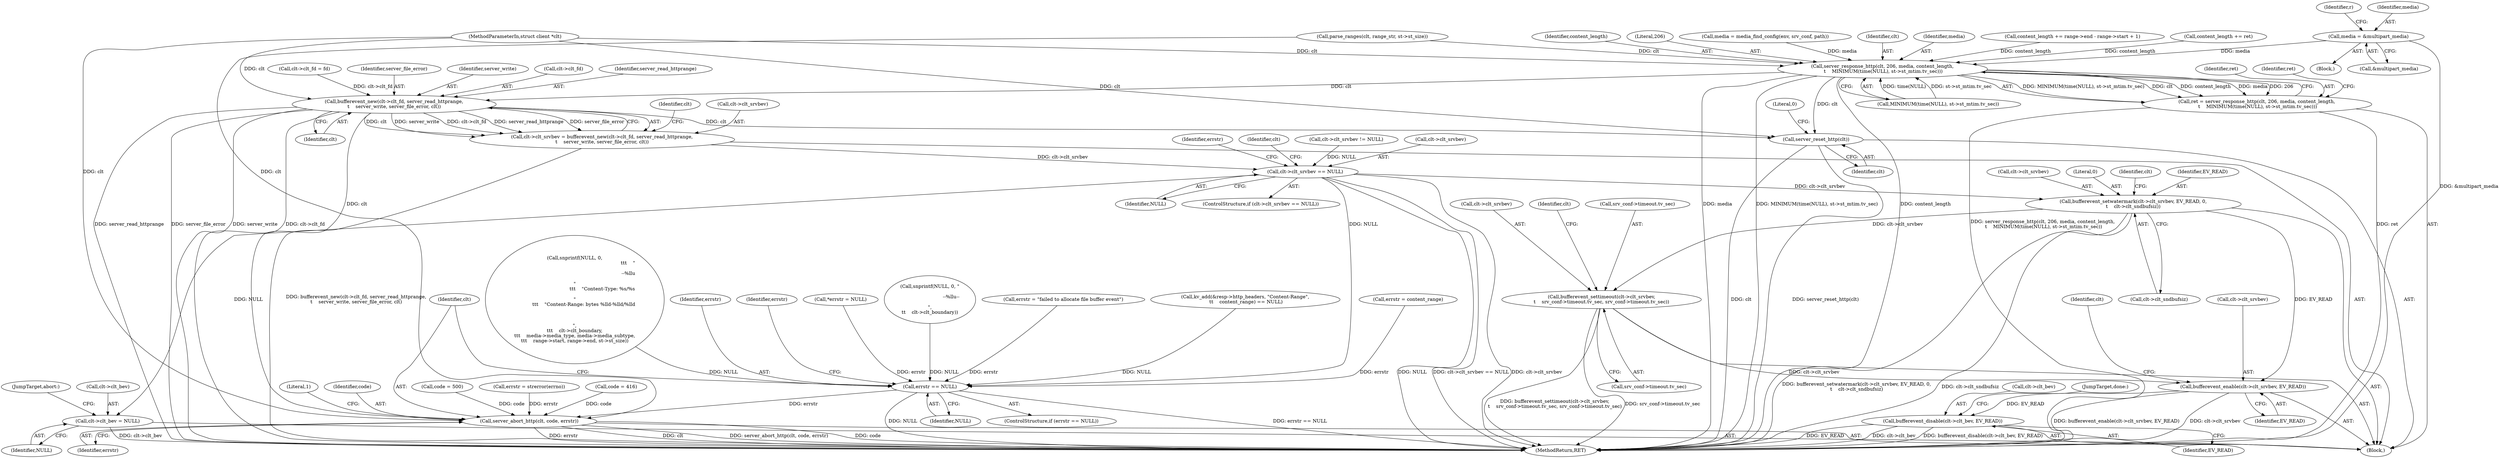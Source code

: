 digraph "0_src_142cfc82b932bc211218fbd7bdda8c7ce83f19df_1@pointer" {
"1000398" [label="(Call,media = &multipart_media)"];
"1000409" [label="(Call,server_response_http(clt, 206, media, content_length,\n \t    MINIMUM(time(NULL), st->st_mtim.tv_sec)))"];
"1000407" [label="(Call,ret = server_response_http(clt, 206, media, content_length,\n \t    MINIMUM(time(NULL), st->st_mtim.tv_sec)))"];
"1000457" [label="(Call,bufferevent_new(clt->clt_fd, server_read_httprange,\n\t    server_write, server_file_error, clt))"];
"1000453" [label="(Call,clt->clt_srvbev = bufferevent_new(clt->clt_fd, server_read_httprange,\n\t    server_write, server_file_error, clt))"];
"1000466" [label="(Call,clt->clt_srvbev == NULL)"];
"1000476" [label="(Call,bufferevent_setwatermark(clt->clt_srvbev, EV_READ, 0,\n\t    clt->clt_sndbufsiz))"];
"1000485" [label="(Call,bufferevent_settimeout(clt->clt_srvbev,\n\t    srv_conf->timeout.tv_sec, srv_conf->timeout.tv_sec))"];
"1000499" [label="(Call,bufferevent_enable(clt->clt_srvbev, EV_READ))"];
"1000504" [label="(Call,bufferevent_disable(clt->clt_bev, EV_READ))"];
"1000526" [label="(Call,clt->clt_bev = NULL)"];
"1000540" [label="(Call,errstr == NULL)"];
"1000547" [label="(Call,server_abort_http(clt, code, errstr))"];
"1000510" [label="(Call,server_reset_http(clt))"];
"1000439" [label="(Call,clt->clt_srvbev != NULL)"];
"1000481" [label="(Literal,0)"];
"1000182" [label="(Call,parse_ranges(clt, range_str, st->st_size))"];
"1000509" [label="(JumpTarget,done:)"];
"1000482" [label="(Call,clt->clt_sndbufsiz)"];
"1000370" [label="(Call,content_length += ret)"];
"1000413" [label="(Identifier,content_length)"];
"1000467" [label="(Call,clt->clt_srvbev)"];
"1000503" [label="(Identifier,EV_READ)"];
"1000486" [label="(Call,clt->clt_srvbev)"];
"1000464" [label="(Identifier,clt)"];
"1000526" [label="(Call,clt->clt_bev = NULL)"];
"1000462" [label="(Identifier,server_write)"];
"1000500" [label="(Call,clt->clt_srvbev)"];
"1000258" [label="(Call,kv_add(&resp->http_headers, \"Content-Range\",\n \t\t    content_range) == NULL)"];
"1000411" [label="(Literal,206)"];
"1000473" [label="(Identifier,errstr)"];
"1000540" [label="(Call,errstr == NULL)"];
"1000398" [label="(Call,media = &multipart_media)"];
"1000530" [label="(Identifier,NULL)"];
"1000478" [label="(Identifier,clt)"];
"1000531" [label="(JumpTarget,abort:)"];
"1000513" [label="(Literal,0)"];
"1000487" [label="(Identifier,clt)"];
"1000553" [label="(Literal,1)"];
"1000458" [label="(Call,clt->clt_fd)"];
"1000499" [label="(Call,bufferevent_enable(clt->clt_srvbev, EV_READ))"];
"1000414" [label="(Call,MINIMUM(time(NULL), st->st_mtim.tv_sec))"];
"1000485" [label="(Call,bufferevent_settimeout(clt->clt_srvbev,\n\t    srv_conf->timeout.tv_sec, srv_conf->timeout.tv_sec))"];
"1000505" [label="(Call,clt->clt_bev)"];
"1000466" [label="(Call,clt->clt_srvbev == NULL)"];
"1000453" [label="(Call,clt->clt_srvbev = bufferevent_new(clt->clt_fd, server_read_httprange,\n\t    server_write, server_file_error, clt))"];
"1000504" [label="(Call,bufferevent_disable(clt->clt_bev, EV_READ))"];
"1000527" [label="(Call,clt->clt_bev)"];
"1000190" [label="(Call,code = 416)"];
"1000480" [label="(Identifier,EV_READ)"];
"1000468" [label="(Identifier,clt)"];
"1000457" [label="(Call,bufferevent_new(clt->clt_fd, server_read_httprange,\n\t    server_write, server_file_error, clt))"];
"1000465" [label="(ControlStructure,if (clt->clt_srvbev == NULL))"];
"1000494" [label="(Call,srv_conf->timeout.tv_sec)"];
"1000542" [label="(Identifier,NULL)"];
"1000548" [label="(Identifier,clt)"];
"1000203" [label="(Call,errstr = content_range)"];
"1000477" [label="(Call,clt->clt_srvbev)"];
"1000404" [label="(Identifier,r)"];
"1000409" [label="(Call,server_response_http(clt, 206, media, content_length,\n \t    MINIMUM(time(NULL), st->st_mtim.tv_sec)))"];
"1000501" [label="(Identifier,clt)"];
"1000320" [label="(Call,snprintf(NULL, 0,\n\t\t\t    \"\r\n--%llu\r\n\"\n\t\t\t    \"Content-Type: %s/%s\r\n\"\n \t\t\t    \"Content-Range: bytes %lld-%lld/%lld\r\n\r\n\",\n\t\t\t    clt->clt_boundary,\n\t\t\t    media->media_type, media->media_subtype,\n\t\t\t    range->start, range->end, st->st_size))"];
"1000217" [label="(Call,media = media_find_config(env, srv_conf, path))"];
"1000410" [label="(Identifier,clt)"];
"1000511" [label="(Identifier,clt)"];
"1000554" [label="(MethodReturn,RET)"];
"1000508" [label="(Identifier,EV_READ)"];
"1000461" [label="(Identifier,server_read_httprange)"];
"1000489" [label="(Call,srv_conf->timeout.tv_sec)"];
"1000539" [label="(ControlStructure,if (errstr == NULL))"];
"1000506" [label="(Identifier,clt)"];
"1000112" [label="(MethodParameterIn,struct client *clt)"];
"1000433" [label="(Call,clt->clt_fd = fd)"];
"1000541" [label="(Identifier,errstr)"];
"1000544" [label="(Identifier,errstr)"];
"1000549" [label="(Identifier,code)"];
"1000163" [label="(Call,*errstr = NULL)"];
"1000470" [label="(Identifier,NULL)"];
"1000423" [label="(Identifier,ret)"];
"1000476" [label="(Call,bufferevent_setwatermark(clt->clt_srvbev, EV_READ, 0,\n\t    clt->clt_sndbufsiz))"];
"1000407" [label="(Call,ret = server_response_http(clt, 206, media, content_length,\n \t    MINIMUM(time(NULL), st->st_mtim.tv_sec)))"];
"1000116" [label="(Block,)"];
"1000400" [label="(Call,&multipart_media)"];
"1000454" [label="(Call,clt->clt_srvbev)"];
"1000399" [label="(Identifier,media)"];
"1000463" [label="(Identifier,server_file_error)"];
"1000288" [label="(Block,)"];
"1000510" [label="(Call,server_reset_http(clt))"];
"1000408" [label="(Identifier,ret)"];
"1000412" [label="(Identifier,media)"];
"1000547" [label="(Call,server_abort_http(clt, code, errstr))"];
"1000276" [label="(Call,content_length += range->end - range->start + 1)"];
"1000550" [label="(Identifier,errstr)"];
"1000361" [label="(Call,snprintf(NULL, 0, \"\r\n--%llu--\r\n\",\n\t\t    clt->clt_boundary))"];
"1000150" [label="(Call,code = 500)"];
"1000543" [label="(Call,errstr = strerror(errno))"];
"1000472" [label="(Call,errstr = \"failed to allocate file buffer event\")"];
"1000398" -> "1000288"  [label="AST: "];
"1000398" -> "1000400"  [label="CFG: "];
"1000399" -> "1000398"  [label="AST: "];
"1000400" -> "1000398"  [label="AST: "];
"1000404" -> "1000398"  [label="CFG: "];
"1000398" -> "1000554"  [label="DDG: &multipart_media"];
"1000398" -> "1000409"  [label="DDG: media"];
"1000409" -> "1000407"  [label="AST: "];
"1000409" -> "1000414"  [label="CFG: "];
"1000410" -> "1000409"  [label="AST: "];
"1000411" -> "1000409"  [label="AST: "];
"1000412" -> "1000409"  [label="AST: "];
"1000413" -> "1000409"  [label="AST: "];
"1000414" -> "1000409"  [label="AST: "];
"1000407" -> "1000409"  [label="CFG: "];
"1000409" -> "1000554"  [label="DDG: media"];
"1000409" -> "1000554"  [label="DDG: MINIMUM(time(NULL), st->st_mtim.tv_sec)"];
"1000409" -> "1000554"  [label="DDG: content_length"];
"1000409" -> "1000407"  [label="DDG: MINIMUM(time(NULL), st->st_mtim.tv_sec)"];
"1000409" -> "1000407"  [label="DDG: clt"];
"1000409" -> "1000407"  [label="DDG: content_length"];
"1000409" -> "1000407"  [label="DDG: media"];
"1000409" -> "1000407"  [label="DDG: 206"];
"1000182" -> "1000409"  [label="DDG: clt"];
"1000112" -> "1000409"  [label="DDG: clt"];
"1000217" -> "1000409"  [label="DDG: media"];
"1000276" -> "1000409"  [label="DDG: content_length"];
"1000370" -> "1000409"  [label="DDG: content_length"];
"1000414" -> "1000409"  [label="DDG: time(NULL)"];
"1000414" -> "1000409"  [label="DDG: st->st_mtim.tv_sec"];
"1000409" -> "1000457"  [label="DDG: clt"];
"1000409" -> "1000510"  [label="DDG: clt"];
"1000407" -> "1000116"  [label="AST: "];
"1000408" -> "1000407"  [label="AST: "];
"1000423" -> "1000407"  [label="CFG: "];
"1000407" -> "1000554"  [label="DDG: server_response_http(clt, 206, media, content_length,\n \t    MINIMUM(time(NULL), st->st_mtim.tv_sec))"];
"1000407" -> "1000554"  [label="DDG: ret"];
"1000457" -> "1000453"  [label="AST: "];
"1000457" -> "1000464"  [label="CFG: "];
"1000458" -> "1000457"  [label="AST: "];
"1000461" -> "1000457"  [label="AST: "];
"1000462" -> "1000457"  [label="AST: "];
"1000463" -> "1000457"  [label="AST: "];
"1000464" -> "1000457"  [label="AST: "];
"1000453" -> "1000457"  [label="CFG: "];
"1000457" -> "1000554"  [label="DDG: server_read_httprange"];
"1000457" -> "1000554"  [label="DDG: server_file_error"];
"1000457" -> "1000554"  [label="DDG: server_write"];
"1000457" -> "1000554"  [label="DDG: clt->clt_fd"];
"1000457" -> "1000453"  [label="DDG: clt"];
"1000457" -> "1000453"  [label="DDG: server_write"];
"1000457" -> "1000453"  [label="DDG: clt->clt_fd"];
"1000457" -> "1000453"  [label="DDG: server_read_httprange"];
"1000457" -> "1000453"  [label="DDG: server_file_error"];
"1000433" -> "1000457"  [label="DDG: clt->clt_fd"];
"1000112" -> "1000457"  [label="DDG: clt"];
"1000457" -> "1000510"  [label="DDG: clt"];
"1000457" -> "1000547"  [label="DDG: clt"];
"1000453" -> "1000116"  [label="AST: "];
"1000454" -> "1000453"  [label="AST: "];
"1000468" -> "1000453"  [label="CFG: "];
"1000453" -> "1000554"  [label="DDG: bufferevent_new(clt->clt_fd, server_read_httprange,\n\t    server_write, server_file_error, clt)"];
"1000453" -> "1000466"  [label="DDG: clt->clt_srvbev"];
"1000466" -> "1000465"  [label="AST: "];
"1000466" -> "1000470"  [label="CFG: "];
"1000467" -> "1000466"  [label="AST: "];
"1000470" -> "1000466"  [label="AST: "];
"1000473" -> "1000466"  [label="CFG: "];
"1000478" -> "1000466"  [label="CFG: "];
"1000466" -> "1000554"  [label="DDG: clt->clt_srvbev"];
"1000466" -> "1000554"  [label="DDG: NULL"];
"1000466" -> "1000554"  [label="DDG: clt->clt_srvbev == NULL"];
"1000439" -> "1000466"  [label="DDG: NULL"];
"1000466" -> "1000476"  [label="DDG: clt->clt_srvbev"];
"1000466" -> "1000526"  [label="DDG: NULL"];
"1000466" -> "1000540"  [label="DDG: NULL"];
"1000476" -> "1000116"  [label="AST: "];
"1000476" -> "1000482"  [label="CFG: "];
"1000477" -> "1000476"  [label="AST: "];
"1000480" -> "1000476"  [label="AST: "];
"1000481" -> "1000476"  [label="AST: "];
"1000482" -> "1000476"  [label="AST: "];
"1000487" -> "1000476"  [label="CFG: "];
"1000476" -> "1000554"  [label="DDG: bufferevent_setwatermark(clt->clt_srvbev, EV_READ, 0,\n\t    clt->clt_sndbufsiz)"];
"1000476" -> "1000554"  [label="DDG: clt->clt_sndbufsiz"];
"1000476" -> "1000485"  [label="DDG: clt->clt_srvbev"];
"1000476" -> "1000499"  [label="DDG: EV_READ"];
"1000485" -> "1000116"  [label="AST: "];
"1000485" -> "1000494"  [label="CFG: "];
"1000486" -> "1000485"  [label="AST: "];
"1000489" -> "1000485"  [label="AST: "];
"1000494" -> "1000485"  [label="AST: "];
"1000501" -> "1000485"  [label="CFG: "];
"1000485" -> "1000554"  [label="DDG: srv_conf->timeout.tv_sec"];
"1000485" -> "1000554"  [label="DDG: bufferevent_settimeout(clt->clt_srvbev,\n\t    srv_conf->timeout.tv_sec, srv_conf->timeout.tv_sec)"];
"1000485" -> "1000499"  [label="DDG: clt->clt_srvbev"];
"1000499" -> "1000116"  [label="AST: "];
"1000499" -> "1000503"  [label="CFG: "];
"1000500" -> "1000499"  [label="AST: "];
"1000503" -> "1000499"  [label="AST: "];
"1000506" -> "1000499"  [label="CFG: "];
"1000499" -> "1000554"  [label="DDG: bufferevent_enable(clt->clt_srvbev, EV_READ)"];
"1000499" -> "1000554"  [label="DDG: clt->clt_srvbev"];
"1000499" -> "1000504"  [label="DDG: EV_READ"];
"1000504" -> "1000116"  [label="AST: "];
"1000504" -> "1000508"  [label="CFG: "];
"1000505" -> "1000504"  [label="AST: "];
"1000508" -> "1000504"  [label="AST: "];
"1000509" -> "1000504"  [label="CFG: "];
"1000504" -> "1000554"  [label="DDG: clt->clt_bev"];
"1000504" -> "1000554"  [label="DDG: bufferevent_disable(clt->clt_bev, EV_READ)"];
"1000504" -> "1000554"  [label="DDG: EV_READ"];
"1000526" -> "1000116"  [label="AST: "];
"1000526" -> "1000530"  [label="CFG: "];
"1000527" -> "1000526"  [label="AST: "];
"1000530" -> "1000526"  [label="AST: "];
"1000531" -> "1000526"  [label="CFG: "];
"1000526" -> "1000554"  [label="DDG: clt->clt_bev"];
"1000540" -> "1000539"  [label="AST: "];
"1000540" -> "1000542"  [label="CFG: "];
"1000541" -> "1000540"  [label="AST: "];
"1000542" -> "1000540"  [label="AST: "];
"1000544" -> "1000540"  [label="CFG: "];
"1000548" -> "1000540"  [label="CFG: "];
"1000540" -> "1000554"  [label="DDG: errstr == NULL"];
"1000540" -> "1000554"  [label="DDG: NULL"];
"1000163" -> "1000540"  [label="DDG: errstr"];
"1000472" -> "1000540"  [label="DDG: errstr"];
"1000203" -> "1000540"  [label="DDG: errstr"];
"1000361" -> "1000540"  [label="DDG: NULL"];
"1000320" -> "1000540"  [label="DDG: NULL"];
"1000258" -> "1000540"  [label="DDG: NULL"];
"1000540" -> "1000547"  [label="DDG: errstr"];
"1000547" -> "1000116"  [label="AST: "];
"1000547" -> "1000550"  [label="CFG: "];
"1000548" -> "1000547"  [label="AST: "];
"1000549" -> "1000547"  [label="AST: "];
"1000550" -> "1000547"  [label="AST: "];
"1000553" -> "1000547"  [label="CFG: "];
"1000547" -> "1000554"  [label="DDG: errstr"];
"1000547" -> "1000554"  [label="DDG: clt"];
"1000547" -> "1000554"  [label="DDG: server_abort_http(clt, code, errstr)"];
"1000547" -> "1000554"  [label="DDG: code"];
"1000182" -> "1000547"  [label="DDG: clt"];
"1000112" -> "1000547"  [label="DDG: clt"];
"1000150" -> "1000547"  [label="DDG: code"];
"1000190" -> "1000547"  [label="DDG: code"];
"1000543" -> "1000547"  [label="DDG: errstr"];
"1000510" -> "1000116"  [label="AST: "];
"1000510" -> "1000511"  [label="CFG: "];
"1000511" -> "1000510"  [label="AST: "];
"1000513" -> "1000510"  [label="CFG: "];
"1000510" -> "1000554"  [label="DDG: clt"];
"1000510" -> "1000554"  [label="DDG: server_reset_http(clt)"];
"1000112" -> "1000510"  [label="DDG: clt"];
}
